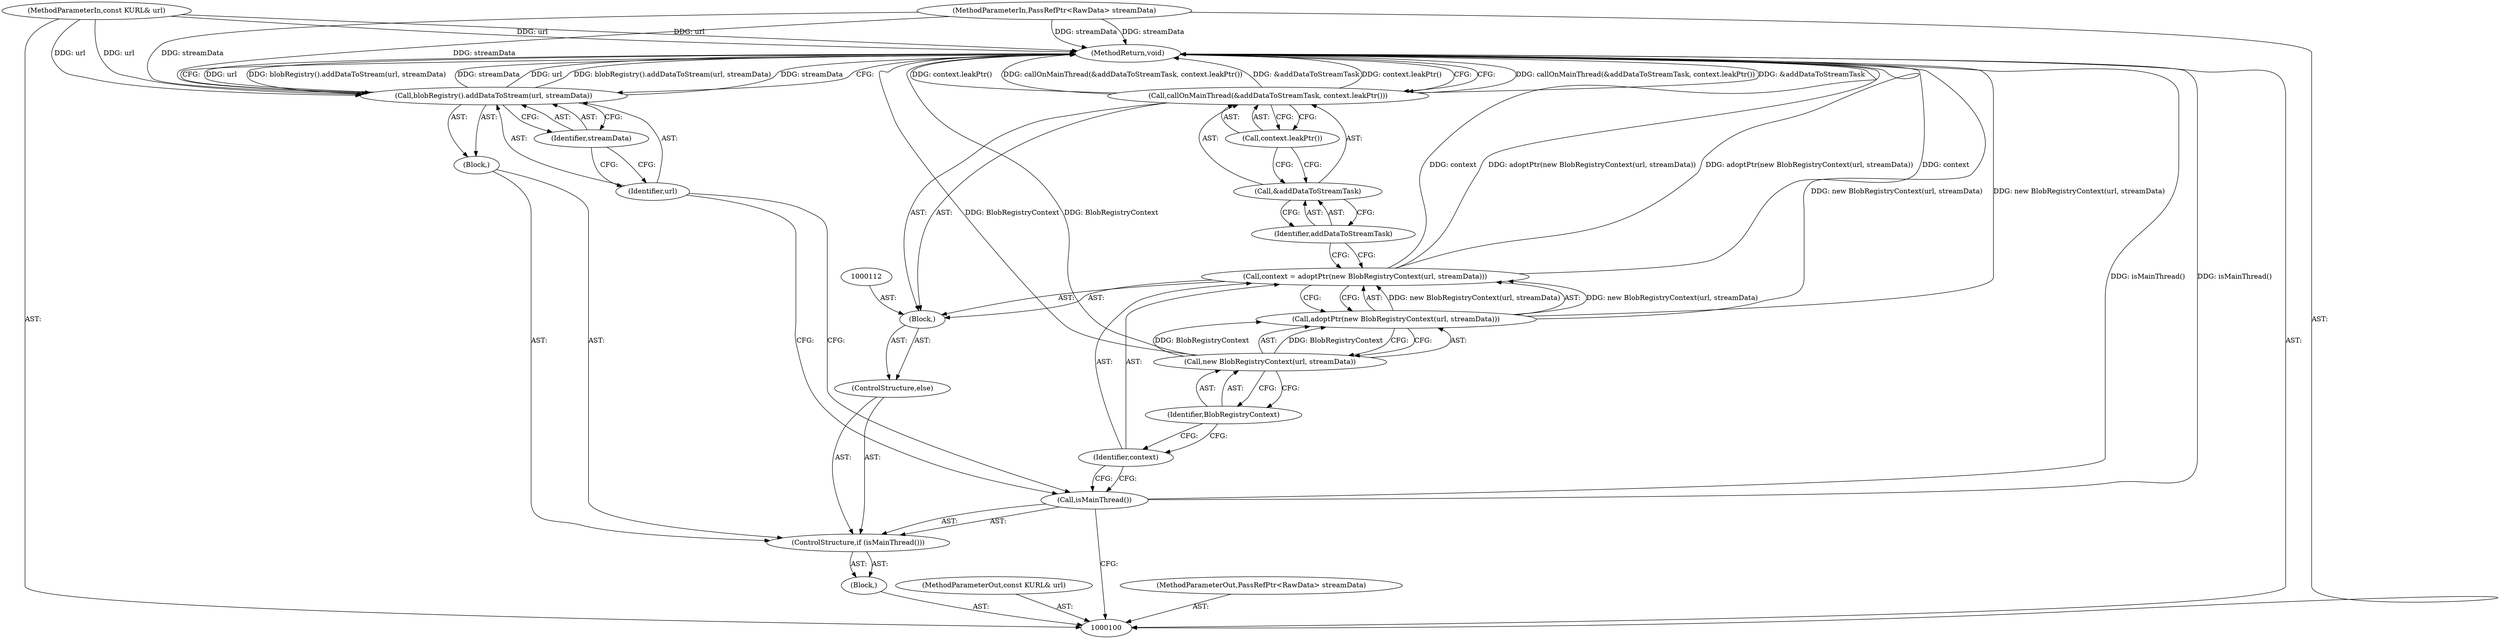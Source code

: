 digraph "1_Chrome_d0c31f0342cefc46a3b3d80359a9779d044d4c0d_5" {
"1000122" [label="(MethodReturn,void)"];
"1000101" [label="(MethodParameterIn,const KURL& url)"];
"1000162" [label="(MethodParameterOut,const KURL& url)"];
"1000102" [label="(MethodParameterIn,PassRefPtr<RawData> streamData)"];
"1000163" [label="(MethodParameterOut,PassRefPtr<RawData> streamData)"];
"1000103" [label="(Block,)"];
"1000106" [label="(Block,)"];
"1000104" [label="(ControlStructure,if (isMainThread()))"];
"1000105" [label="(Call,isMainThread())"];
"1000108" [label="(Identifier,url)"];
"1000109" [label="(Identifier,streamData)"];
"1000107" [label="(Call,blobRegistry().addDataToStream(url, streamData))"];
"1000110" [label="(ControlStructure,else)"];
"1000113" [label="(Call,context = adoptPtr(new BlobRegistryContext(url, streamData)))"];
"1000114" [label="(Identifier,context)"];
"1000115" [label="(Call,adoptPtr(new BlobRegistryContext(url, streamData)))"];
"1000116" [label="(Call,new BlobRegistryContext(url, streamData))"];
"1000117" [label="(Identifier,BlobRegistryContext)"];
"1000111" [label="(Block,)"];
"1000119" [label="(Call,&addDataToStreamTask)"];
"1000120" [label="(Identifier,addDataToStreamTask)"];
"1000121" [label="(Call,context.leakPtr())"];
"1000118" [label="(Call,callOnMainThread(&addDataToStreamTask, context.leakPtr()))"];
"1000122" -> "1000100"  [label="AST: "];
"1000122" -> "1000107"  [label="CFG: "];
"1000122" -> "1000118"  [label="CFG: "];
"1000116" -> "1000122"  [label="DDG: BlobRegistryContext"];
"1000107" -> "1000122"  [label="DDG: url"];
"1000107" -> "1000122"  [label="DDG: blobRegistry().addDataToStream(url, streamData)"];
"1000107" -> "1000122"  [label="DDG: streamData"];
"1000105" -> "1000122"  [label="DDG: isMainThread()"];
"1000113" -> "1000122"  [label="DDG: context"];
"1000113" -> "1000122"  [label="DDG: adoptPtr(new BlobRegistryContext(url, streamData))"];
"1000118" -> "1000122"  [label="DDG: callOnMainThread(&addDataToStreamTask, context.leakPtr())"];
"1000118" -> "1000122"  [label="DDG: &addDataToStreamTask"];
"1000118" -> "1000122"  [label="DDG: context.leakPtr()"];
"1000102" -> "1000122"  [label="DDG: streamData"];
"1000115" -> "1000122"  [label="DDG: new BlobRegistryContext(url, streamData)"];
"1000101" -> "1000122"  [label="DDG: url"];
"1000101" -> "1000100"  [label="AST: "];
"1000101" -> "1000122"  [label="DDG: url"];
"1000101" -> "1000107"  [label="DDG: url"];
"1000162" -> "1000100"  [label="AST: "];
"1000102" -> "1000100"  [label="AST: "];
"1000102" -> "1000122"  [label="DDG: streamData"];
"1000102" -> "1000107"  [label="DDG: streamData"];
"1000163" -> "1000100"  [label="AST: "];
"1000103" -> "1000100"  [label="AST: "];
"1000104" -> "1000103"  [label="AST: "];
"1000106" -> "1000104"  [label="AST: "];
"1000107" -> "1000106"  [label="AST: "];
"1000104" -> "1000103"  [label="AST: "];
"1000105" -> "1000104"  [label="AST: "];
"1000106" -> "1000104"  [label="AST: "];
"1000110" -> "1000104"  [label="AST: "];
"1000105" -> "1000104"  [label="AST: "];
"1000105" -> "1000100"  [label="CFG: "];
"1000108" -> "1000105"  [label="CFG: "];
"1000114" -> "1000105"  [label="CFG: "];
"1000105" -> "1000122"  [label="DDG: isMainThread()"];
"1000108" -> "1000107"  [label="AST: "];
"1000108" -> "1000105"  [label="CFG: "];
"1000109" -> "1000108"  [label="CFG: "];
"1000109" -> "1000107"  [label="AST: "];
"1000109" -> "1000108"  [label="CFG: "];
"1000107" -> "1000109"  [label="CFG: "];
"1000107" -> "1000106"  [label="AST: "];
"1000107" -> "1000109"  [label="CFG: "];
"1000108" -> "1000107"  [label="AST: "];
"1000109" -> "1000107"  [label="AST: "];
"1000122" -> "1000107"  [label="CFG: "];
"1000107" -> "1000122"  [label="DDG: url"];
"1000107" -> "1000122"  [label="DDG: blobRegistry().addDataToStream(url, streamData)"];
"1000107" -> "1000122"  [label="DDG: streamData"];
"1000101" -> "1000107"  [label="DDG: url"];
"1000102" -> "1000107"  [label="DDG: streamData"];
"1000110" -> "1000104"  [label="AST: "];
"1000111" -> "1000110"  [label="AST: "];
"1000113" -> "1000111"  [label="AST: "];
"1000113" -> "1000115"  [label="CFG: "];
"1000114" -> "1000113"  [label="AST: "];
"1000115" -> "1000113"  [label="AST: "];
"1000120" -> "1000113"  [label="CFG: "];
"1000113" -> "1000122"  [label="DDG: context"];
"1000113" -> "1000122"  [label="DDG: adoptPtr(new BlobRegistryContext(url, streamData))"];
"1000115" -> "1000113"  [label="DDG: new BlobRegistryContext(url, streamData)"];
"1000114" -> "1000113"  [label="AST: "];
"1000114" -> "1000105"  [label="CFG: "];
"1000117" -> "1000114"  [label="CFG: "];
"1000115" -> "1000113"  [label="AST: "];
"1000115" -> "1000116"  [label="CFG: "];
"1000116" -> "1000115"  [label="AST: "];
"1000113" -> "1000115"  [label="CFG: "];
"1000115" -> "1000122"  [label="DDG: new BlobRegistryContext(url, streamData)"];
"1000115" -> "1000113"  [label="DDG: new BlobRegistryContext(url, streamData)"];
"1000116" -> "1000115"  [label="DDG: BlobRegistryContext"];
"1000116" -> "1000115"  [label="AST: "];
"1000116" -> "1000117"  [label="CFG: "];
"1000117" -> "1000116"  [label="AST: "];
"1000115" -> "1000116"  [label="CFG: "];
"1000116" -> "1000122"  [label="DDG: BlobRegistryContext"];
"1000116" -> "1000115"  [label="DDG: BlobRegistryContext"];
"1000117" -> "1000116"  [label="AST: "];
"1000117" -> "1000114"  [label="CFG: "];
"1000116" -> "1000117"  [label="CFG: "];
"1000111" -> "1000110"  [label="AST: "];
"1000112" -> "1000111"  [label="AST: "];
"1000113" -> "1000111"  [label="AST: "];
"1000118" -> "1000111"  [label="AST: "];
"1000119" -> "1000118"  [label="AST: "];
"1000119" -> "1000120"  [label="CFG: "];
"1000120" -> "1000119"  [label="AST: "];
"1000121" -> "1000119"  [label="CFG: "];
"1000120" -> "1000119"  [label="AST: "];
"1000120" -> "1000113"  [label="CFG: "];
"1000119" -> "1000120"  [label="CFG: "];
"1000121" -> "1000118"  [label="AST: "];
"1000121" -> "1000119"  [label="CFG: "];
"1000118" -> "1000121"  [label="CFG: "];
"1000118" -> "1000111"  [label="AST: "];
"1000118" -> "1000121"  [label="CFG: "];
"1000119" -> "1000118"  [label="AST: "];
"1000121" -> "1000118"  [label="AST: "];
"1000122" -> "1000118"  [label="CFG: "];
"1000118" -> "1000122"  [label="DDG: callOnMainThread(&addDataToStreamTask, context.leakPtr())"];
"1000118" -> "1000122"  [label="DDG: &addDataToStreamTask"];
"1000118" -> "1000122"  [label="DDG: context.leakPtr()"];
}
